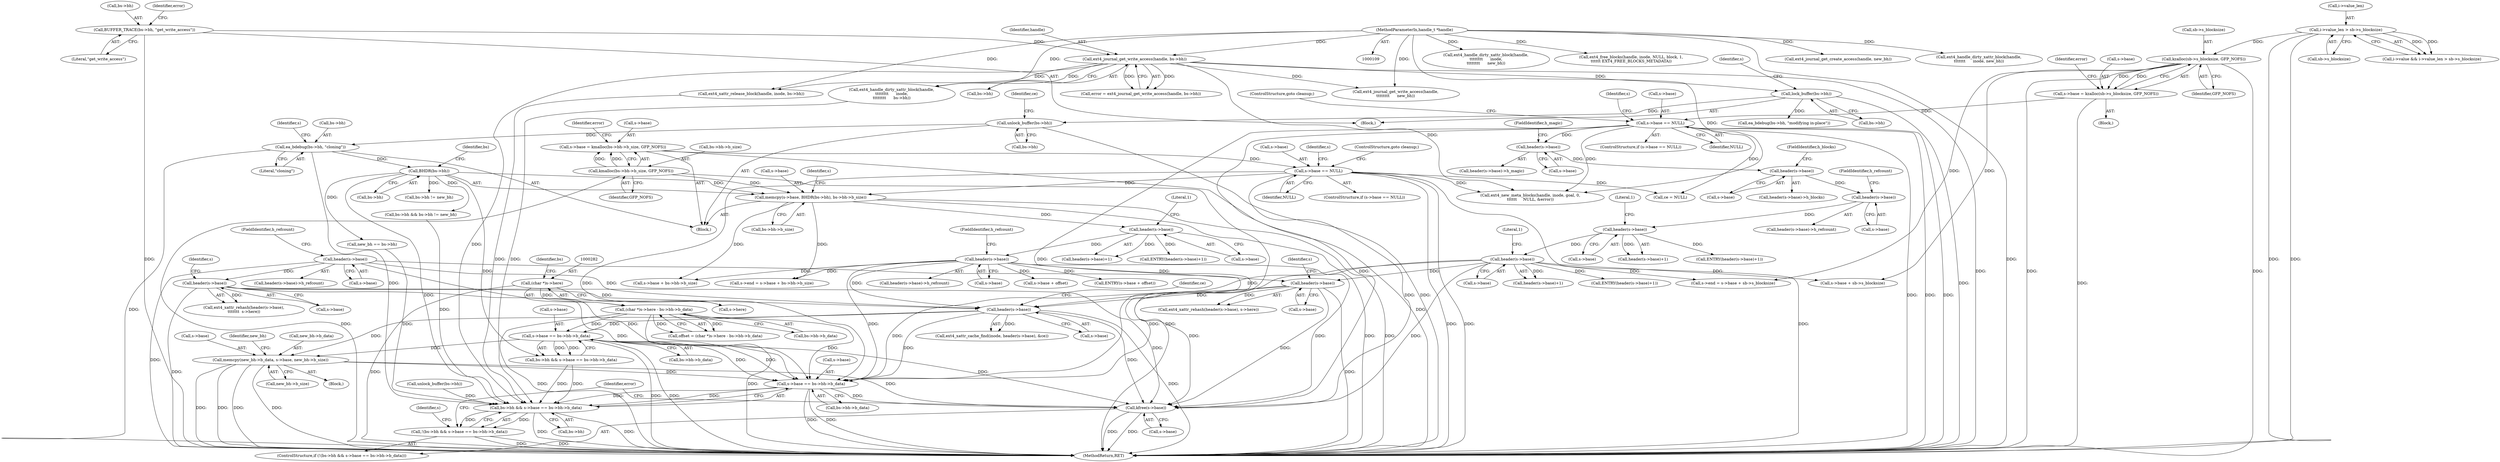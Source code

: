 digraph "0_linux_82939d7999dfc1f1998c4b1c12e2f19edbdff272_3@pointer" {
"1000770" [label="(Call,s->base == bs->bh->b_data)"];
"1000508" [label="(Call,header(s->base))"];
"1000238" [label="(Call,header(s->base))"];
"1000201" [label="(Call,header(s->base))"];
"1000489" [label="(Call,header(s->base))"];
"1000356" [label="(Call,header(s->base))"];
"1000349" [label="(Call,header(s->base))"];
"1000330" [label="(Call,memcpy(s->base, BHDR(bs->bh), bs->bh->b_size))"];
"1000324" [label="(Call,s->base == NULL)"];
"1000308" [label="(Call,s->base = kmalloc(bs->bh->b_size, GFP_NOFS))"];
"1000312" [label="(Call,kmalloc(bs->bh->b_size, GFP_NOFS))"];
"1000334" [label="(Call,BHDR(bs->bh))"];
"1000303" [label="(Call,ea_bdebug(bs->bh, \"cloning\"))"];
"1000291" [label="(Call,unlock_buffer(bs->bh))"];
"1000194" [label="(Call,lock_buffer(bs->bh))"];
"1000186" [label="(Call,ext4_journal_get_write_access(handle, bs->bh))"];
"1000110" [label="(MethodParameterIn,handle_t *handle)"];
"1000179" [label="(Call,BUFFER_TRACE(bs->bh, \"get_write_access\"))"];
"1000452" [label="(Call,header(s->base))"];
"1000441" [label="(Call,header(s->base))"];
"1000428" [label="(Call,header(s->base))"];
"1000419" [label="(Call,header(s->base))"];
"1000410" [label="(Call,header(s->base))"];
"1000402" [label="(Call,s->base == NULL)"];
"1000388" [label="(Call,s->base = kzalloc(sb->s_blocksize, GFP_NOFS))"];
"1000392" [label="(Call,kzalloc(sb->s_blocksize, GFP_NOFS))"];
"1000150" [label="(Call,i->value_len > sb->s_blocksize)"];
"1000589" [label="(Call,s->base == bs->bh->b_data)"];
"1000280" [label="(Call,(char *)s->here - bs->bh->b_data)"];
"1000281" [label="(Call,(char *)s->here)"];
"1000701" [label="(Call,memcpy(new_bh->b_data, s->base, new_bh->b_size))"];
"1000766" [label="(Call,bs->bh && s->base == bs->bh->b_data)"];
"1000765" [label="(Call,!(bs->bh && s->base == bs->bh->b_data))"];
"1000779" [label="(Call,kfree(s->base))"];
"1000205" [label="(FieldIdentifier,h_refcount)"];
"1000457" [label="(Call,s->end = s->base + sb->s_blocksize)"];
"1000739" [label="(Call,bs->bh && bs->bh != new_bh)"];
"1000195" [label="(Call,bs->bh)"];
"1000765" [label="(Call,!(bs->bh && s->base == bs->bh->b_data))"];
"1000217" [label="(Call,ea_bdebug(bs->bh, \"modifying in-place\"))"];
"1000185" [label="(Identifier,error)"];
"1000440" [label="(Call,header(s->base)+1)"];
"1000429" [label="(Call,s->base)"];
"1000110" [label="(MethodParameterIn,handle_t *handle)"];
"1000701" [label="(Call,memcpy(new_bh->b_data, s->base, new_bh->b_size))"];
"1000387" [label="(Block,)"];
"1000373" [label="(Call,s->end = s->base + bs->bh->b_size)"];
"1000345" [label="(Identifier,s)"];
"1000320" [label="(Identifier,error)"];
"1000767" [label="(Call,bs->bh)"];
"1000328" [label="(Identifier,NULL)"];
"1000593" [label="(Call,bs->bh->b_data)"];
"1000461" [label="(Call,s->base + sb->s_blocksize)"];
"1000779" [label="(Call,kfree(s->base))"];
"1000307" [label="(Literal,\"cloning\")"];
"1000509" [label="(Call,s->base)"];
"1000357" [label="(Call,s->base)"];
"1000377" [label="(Call,s->base + bs->bh->b_size)"];
"1000770" [label="(Call,s->base == bs->bh->b_data)"];
"1000334" [label="(Call,BHDR(bs->bh))"];
"1000186" [label="(Call,ext4_journal_get_write_access(handle, bs->bh))"];
"1000410" [label="(Call,header(s->base))"];
"1000276" [label="(Block,)"];
"1000281" [label="(Call,(char *)s->here)"];
"1000708" [label="(Call,new_bh->b_size)"];
"1000705" [label="(Call,s->base)"];
"1000329" [label="(ControlStructure,goto cleanup;)"];
"1000784" [label="(Identifier,error)"];
"1000392" [label="(Call,kzalloc(sb->s_blocksize, GFP_NOFS))"];
"1000291" [label="(Call,unlock_buffer(bs->bh))"];
"1000420" [label="(Call,s->base)"];
"1000407" [label="(ControlStructure,goto cleanup;)"];
"1000350" [label="(Call,s->base)"];
"1000743" [label="(Call,bs->bh != new_bh)"];
"1000423" [label="(FieldIdentifier,h_blocks)"];
"1000488" [label="(Call,ext4_xattr_rehash(header(s->base), s->here))"];
"1000154" [label="(Call,sb->s_blocksize)"];
"1000571" [label="(Call,ext4_handle_dirty_xattr_block(handle,\n\t\t\t\t\t\t\t\t      inode,\n\t\t\t\t\t\t\t\t      new_bh))"];
"1000368" [label="(Call,s->base + offset)"];
"1000676" [label="(Call,ext4_free_blocks(handle, inode, NULL, block, 1,\n\t\t\t\t\t\t EXT4_FREE_BLOCKS_METADATA))"];
"1000589" [label="(Call,s->base == bs->bh->b_data)"];
"1000451" [label="(Call,header(s->base)+1)"];
"1000401" [label="(ControlStructure,if (s->base == NULL))"];
"1000203" [label="(Identifier,s)"];
"1000441" [label="(Call,header(s->base))"];
"1000296" [label="(Identifier,ce)"];
"1000367" [label="(Call,ENTRY(s->base + offset))"];
"1000432" [label="(FieldIdentifier,h_refcount)"];
"1000612" [label="(Block,)"];
"1000323" [label="(ControlStructure,if (s->base == NULL))"];
"1000353" [label="(Literal,1)"];
"1000187" [label="(Identifier,handle)"];
"1000200" [label="(Call,header(s->base)->h_refcount)"];
"1000590" [label="(Call,s->base)"];
"1000348" [label="(Call,header(s->base)+1)"];
"1000635" [label="(Call,ext4_new_meta_blocks(handle, inode, goal, 0,\n\t\t\t\t\t\t     NULL, &error))"];
"1000288" [label="(Identifier,bs)"];
"1000494" [label="(Identifier,s)"];
"1000250" [label="(Call,unlock_buffer(bs->bh))"];
"1000150" [label="(Call,i->value_len > sb->s_blocksize)"];
"1000802" [label="(MethodReturn,RET)"];
"1000164" [label="(Block,)"];
"1000238" [label="(Call,header(s->base))"];
"1000146" [label="(Call,i->value && i->value_len > sb->s_blocksize)"];
"1000456" [label="(Literal,1)"];
"1000393" [label="(Call,sb->s_blocksize)"];
"1000194" [label="(Call,lock_buffer(bs->bh))"];
"1000585" [label="(Call,bs->bh && s->base == bs->bh->b_data)"];
"1000774" [label="(Call,bs->bh->b_data)"];
"1000780" [label="(Call,s->base)"];
"1000688" [label="(Call,ext4_journal_get_create_access(handle, new_bh))"];
"1000188" [label="(Call,bs->bh)"];
"1000280" [label="(Call,(char *)s->here - bs->bh->b_data)"];
"1000414" [label="(FieldIdentifier,h_magic)"];
"1000330" [label="(Call,memcpy(s->base, BHDR(bs->bh), bs->bh->b_size))"];
"1000402" [label="(Call,s->base == NULL)"];
"1000325" [label="(Call,s->base)"];
"1000506" [label="(Call,ext4_xattr_cache_find(inode, header(s->base), &ce))"];
"1000508" [label="(Call,header(s->base))"];
"1000518" [label="(Call,new_bh == bs->bh)"];
"1000748" [label="(Call,ext4_xattr_release_block(handle, inode, bs->bh))"];
"1000237" [label="(Call,ext4_xattr_rehash(header(s->base),\n\t\t\t\t\t\t\t  s->here))"];
"1000389" [label="(Call,s->base)"];
"1000544" [label="(Call,ext4_journal_get_write_access(handle,\n\t\t\t\t\t\t\t\t      new_bh))"];
"1000427" [label="(Call,header(s->base)->h_refcount)"];
"1000265" [label="(Call,ext4_handle_dirty_xattr_block(handle,\n\t\t\t\t\t\t\t\t      inode,\n\t\t\t\t\t\t\t\t      bs->bh))"];
"1000411" [label="(Call,s->base)"];
"1000180" [label="(Call,bs->bh)"];
"1000712" [label="(Identifier,new_bh)"];
"1000243" [label="(Identifier,s)"];
"1000335" [label="(Call,bs->bh)"];
"1000439" [label="(Call,ENTRY(header(s->base)+1))"];
"1000356" [label="(Call,header(s->base))"];
"1000412" [label="(Identifier,s)"];
"1000445" [label="(Literal,1)"];
"1000286" [label="(Call,bs->bh->b_data)"];
"1000338" [label="(Call,bs->bh->b_size)"];
"1000347" [label="(Call,ENTRY(header(s->base)+1))"];
"1000349" [label="(Call,header(s->base))"];
"1000580" [label="(Call,ce = NULL)"];
"1000490" [label="(Call,s->base)"];
"1000781" [label="(Identifier,s)"];
"1000331" [label="(Call,s->base)"];
"1000312" [label="(Call,kmalloc(bs->bh->b_size, GFP_NOFS))"];
"1000403" [label="(Call,s->base)"];
"1000418" [label="(Call,header(s->base)->h_blocks)"];
"1000201" [label="(Call,header(s->base))"];
"1000309" [label="(Call,s->base)"];
"1000702" [label="(Call,new_bh->b_data)"];
"1000450" [label="(Call,ENTRY(header(s->base)+1))"];
"1000340" [label="(Identifier,bs)"];
"1000318" [label="(Identifier,GFP_NOFS)"];
"1000278" [label="(Call,offset = (char *)s->here - bs->bh->b_data)"];
"1000489" [label="(Call,header(s->base))"];
"1000764" [label="(ControlStructure,if (!(bs->bh && s->base == bs->bh->b_data)))"];
"1000179" [label="(Call,BUFFER_TRACE(bs->bh, \"get_write_access\"))"];
"1000409" [label="(Call,header(s->base)->h_magic)"];
"1000398" [label="(Identifier,error)"];
"1000360" [label="(FieldIdentifier,h_refcount)"];
"1000453" [label="(Call,s->base)"];
"1000419" [label="(Call,header(s->base))"];
"1000202" [label="(Call,s->base)"];
"1000239" [label="(Call,s->base)"];
"1000355" [label="(Call,header(s->base)->h_refcount)"];
"1000406" [label="(Identifier,NULL)"];
"1000720" [label="(Call,ext4_handle_dirty_xattr_block(handle,\n\t\t\t\t\t\t\t      inode, new_bh))"];
"1000313" [label="(Call,bs->bh->b_size)"];
"1000324" [label="(Call,s->base == NULL)"];
"1000308" [label="(Call,s->base = kmalloc(bs->bh->b_size, GFP_NOFS))"];
"1000151" [label="(Call,i->value_len)"];
"1000388" [label="(Call,s->base = kzalloc(sb->s_blocksize, GFP_NOFS))"];
"1000442" [label="(Call,s->base)"];
"1000428" [label="(Call,header(s->base))"];
"1000396" [label="(Identifier,GFP_NOFS)"];
"1000292" [label="(Call,bs->bh)"];
"1000332" [label="(Identifier,s)"];
"1000310" [label="(Identifier,s)"];
"1000303" [label="(Call,ea_bdebug(bs->bh, \"cloning\"))"];
"1000304" [label="(Call,bs->bh)"];
"1000766" [label="(Call,bs->bh && s->base == bs->bh->b_data)"];
"1000283" [label="(Call,s->here)"];
"1000184" [label="(Call,error = ext4_journal_get_write_access(handle, bs->bh))"];
"1000771" [label="(Call,s->base)"];
"1000183" [label="(Literal,\"get_write_access\")"];
"1000513" [label="(Identifier,ce)"];
"1000452" [label="(Call,header(s->base))"];
"1000770" -> "1000766"  [label="AST: "];
"1000770" -> "1000774"  [label="CFG: "];
"1000771" -> "1000770"  [label="AST: "];
"1000774" -> "1000770"  [label="AST: "];
"1000766" -> "1000770"  [label="CFG: "];
"1000770" -> "1000802"  [label="DDG: "];
"1000770" -> "1000802"  [label="DDG: "];
"1000770" -> "1000766"  [label="DDG: "];
"1000770" -> "1000766"  [label="DDG: "];
"1000508" -> "1000770"  [label="DDG: "];
"1000238" -> "1000770"  [label="DDG: "];
"1000589" -> "1000770"  [label="DDG: "];
"1000589" -> "1000770"  [label="DDG: "];
"1000402" -> "1000770"  [label="DDG: "];
"1000701" -> "1000770"  [label="DDG: "];
"1000201" -> "1000770"  [label="DDG: "];
"1000324" -> "1000770"  [label="DDG: "];
"1000489" -> "1000770"  [label="DDG: "];
"1000356" -> "1000770"  [label="DDG: "];
"1000452" -> "1000770"  [label="DDG: "];
"1000280" -> "1000770"  [label="DDG: "];
"1000770" -> "1000779"  [label="DDG: "];
"1000508" -> "1000506"  [label="AST: "];
"1000508" -> "1000509"  [label="CFG: "];
"1000509" -> "1000508"  [label="AST: "];
"1000513" -> "1000508"  [label="CFG: "];
"1000508" -> "1000802"  [label="DDG: "];
"1000508" -> "1000506"  [label="DDG: "];
"1000238" -> "1000508"  [label="DDG: "];
"1000489" -> "1000508"  [label="DDG: "];
"1000201" -> "1000508"  [label="DDG: "];
"1000356" -> "1000508"  [label="DDG: "];
"1000452" -> "1000508"  [label="DDG: "];
"1000508" -> "1000589"  [label="DDG: "];
"1000508" -> "1000701"  [label="DDG: "];
"1000508" -> "1000779"  [label="DDG: "];
"1000238" -> "1000237"  [label="AST: "];
"1000238" -> "1000239"  [label="CFG: "];
"1000239" -> "1000238"  [label="AST: "];
"1000243" -> "1000238"  [label="CFG: "];
"1000238" -> "1000802"  [label="DDG: "];
"1000238" -> "1000237"  [label="DDG: "];
"1000201" -> "1000238"  [label="DDG: "];
"1000238" -> "1000779"  [label="DDG: "];
"1000201" -> "1000200"  [label="AST: "];
"1000201" -> "1000202"  [label="CFG: "];
"1000202" -> "1000201"  [label="AST: "];
"1000205" -> "1000201"  [label="CFG: "];
"1000201" -> "1000802"  [label="DDG: "];
"1000201" -> "1000779"  [label="DDG: "];
"1000489" -> "1000488"  [label="AST: "];
"1000489" -> "1000490"  [label="CFG: "];
"1000490" -> "1000489"  [label="AST: "];
"1000494" -> "1000489"  [label="CFG: "];
"1000489" -> "1000802"  [label="DDG: "];
"1000489" -> "1000488"  [label="DDG: "];
"1000356" -> "1000489"  [label="DDG: "];
"1000452" -> "1000489"  [label="DDG: "];
"1000489" -> "1000779"  [label="DDG: "];
"1000356" -> "1000355"  [label="AST: "];
"1000356" -> "1000357"  [label="CFG: "];
"1000357" -> "1000356"  [label="AST: "];
"1000360" -> "1000356"  [label="CFG: "];
"1000349" -> "1000356"  [label="DDG: "];
"1000356" -> "1000367"  [label="DDG: "];
"1000356" -> "1000368"  [label="DDG: "];
"1000356" -> "1000373"  [label="DDG: "];
"1000356" -> "1000377"  [label="DDG: "];
"1000356" -> "1000779"  [label="DDG: "];
"1000349" -> "1000348"  [label="AST: "];
"1000349" -> "1000350"  [label="CFG: "];
"1000350" -> "1000349"  [label="AST: "];
"1000353" -> "1000349"  [label="CFG: "];
"1000349" -> "1000347"  [label="DDG: "];
"1000349" -> "1000348"  [label="DDG: "];
"1000330" -> "1000349"  [label="DDG: "];
"1000330" -> "1000276"  [label="AST: "];
"1000330" -> "1000338"  [label="CFG: "];
"1000331" -> "1000330"  [label="AST: "];
"1000334" -> "1000330"  [label="AST: "];
"1000338" -> "1000330"  [label="AST: "];
"1000345" -> "1000330"  [label="CFG: "];
"1000330" -> "1000802"  [label="DDG: "];
"1000330" -> "1000802"  [label="DDG: "];
"1000324" -> "1000330"  [label="DDG: "];
"1000334" -> "1000330"  [label="DDG: "];
"1000312" -> "1000330"  [label="DDG: "];
"1000330" -> "1000373"  [label="DDG: "];
"1000330" -> "1000377"  [label="DDG: "];
"1000324" -> "1000323"  [label="AST: "];
"1000324" -> "1000328"  [label="CFG: "];
"1000325" -> "1000324"  [label="AST: "];
"1000328" -> "1000324"  [label="AST: "];
"1000329" -> "1000324"  [label="CFG: "];
"1000332" -> "1000324"  [label="CFG: "];
"1000324" -> "1000802"  [label="DDG: "];
"1000324" -> "1000802"  [label="DDG: "];
"1000324" -> "1000802"  [label="DDG: "];
"1000308" -> "1000324"  [label="DDG: "];
"1000324" -> "1000580"  [label="DDG: "];
"1000324" -> "1000635"  [label="DDG: "];
"1000324" -> "1000779"  [label="DDG: "];
"1000308" -> "1000276"  [label="AST: "];
"1000308" -> "1000312"  [label="CFG: "];
"1000309" -> "1000308"  [label="AST: "];
"1000312" -> "1000308"  [label="AST: "];
"1000320" -> "1000308"  [label="CFG: "];
"1000308" -> "1000802"  [label="DDG: "];
"1000312" -> "1000308"  [label="DDG: "];
"1000312" -> "1000308"  [label="DDG: "];
"1000312" -> "1000318"  [label="CFG: "];
"1000313" -> "1000312"  [label="AST: "];
"1000318" -> "1000312"  [label="AST: "];
"1000312" -> "1000802"  [label="DDG: "];
"1000312" -> "1000802"  [label="DDG: "];
"1000334" -> "1000335"  [label="CFG: "];
"1000335" -> "1000334"  [label="AST: "];
"1000340" -> "1000334"  [label="CFG: "];
"1000303" -> "1000334"  [label="DDG: "];
"1000334" -> "1000518"  [label="DDG: "];
"1000334" -> "1000585"  [label="DDG: "];
"1000334" -> "1000739"  [label="DDG: "];
"1000334" -> "1000743"  [label="DDG: "];
"1000334" -> "1000766"  [label="DDG: "];
"1000303" -> "1000276"  [label="AST: "];
"1000303" -> "1000307"  [label="CFG: "];
"1000304" -> "1000303"  [label="AST: "];
"1000307" -> "1000303"  [label="AST: "];
"1000310" -> "1000303"  [label="CFG: "];
"1000303" -> "1000802"  [label="DDG: "];
"1000291" -> "1000303"  [label="DDG: "];
"1000303" -> "1000766"  [label="DDG: "];
"1000291" -> "1000276"  [label="AST: "];
"1000291" -> "1000292"  [label="CFG: "];
"1000292" -> "1000291"  [label="AST: "];
"1000296" -> "1000291"  [label="CFG: "];
"1000291" -> "1000802"  [label="DDG: "];
"1000194" -> "1000291"  [label="DDG: "];
"1000194" -> "1000164"  [label="AST: "];
"1000194" -> "1000195"  [label="CFG: "];
"1000195" -> "1000194"  [label="AST: "];
"1000203" -> "1000194"  [label="CFG: "];
"1000194" -> "1000802"  [label="DDG: "];
"1000186" -> "1000194"  [label="DDG: "];
"1000194" -> "1000217"  [label="DDG: "];
"1000186" -> "1000184"  [label="AST: "];
"1000186" -> "1000188"  [label="CFG: "];
"1000187" -> "1000186"  [label="AST: "];
"1000188" -> "1000186"  [label="AST: "];
"1000184" -> "1000186"  [label="CFG: "];
"1000186" -> "1000802"  [label="DDG: "];
"1000186" -> "1000184"  [label="DDG: "];
"1000186" -> "1000184"  [label="DDG: "];
"1000110" -> "1000186"  [label="DDG: "];
"1000179" -> "1000186"  [label="DDG: "];
"1000186" -> "1000265"  [label="DDG: "];
"1000186" -> "1000544"  [label="DDG: "];
"1000186" -> "1000635"  [label="DDG: "];
"1000186" -> "1000748"  [label="DDG: "];
"1000186" -> "1000766"  [label="DDG: "];
"1000110" -> "1000109"  [label="AST: "];
"1000110" -> "1000802"  [label="DDG: "];
"1000110" -> "1000265"  [label="DDG: "];
"1000110" -> "1000544"  [label="DDG: "];
"1000110" -> "1000571"  [label="DDG: "];
"1000110" -> "1000635"  [label="DDG: "];
"1000110" -> "1000676"  [label="DDG: "];
"1000110" -> "1000688"  [label="DDG: "];
"1000110" -> "1000720"  [label="DDG: "];
"1000110" -> "1000748"  [label="DDG: "];
"1000179" -> "1000164"  [label="AST: "];
"1000179" -> "1000183"  [label="CFG: "];
"1000180" -> "1000179"  [label="AST: "];
"1000183" -> "1000179"  [label="AST: "];
"1000185" -> "1000179"  [label="CFG: "];
"1000179" -> "1000802"  [label="DDG: "];
"1000452" -> "1000451"  [label="AST: "];
"1000452" -> "1000453"  [label="CFG: "];
"1000453" -> "1000452"  [label="AST: "];
"1000456" -> "1000452"  [label="CFG: "];
"1000452" -> "1000450"  [label="DDG: "];
"1000452" -> "1000451"  [label="DDG: "];
"1000441" -> "1000452"  [label="DDG: "];
"1000452" -> "1000457"  [label="DDG: "];
"1000452" -> "1000461"  [label="DDG: "];
"1000452" -> "1000779"  [label="DDG: "];
"1000441" -> "1000440"  [label="AST: "];
"1000441" -> "1000442"  [label="CFG: "];
"1000442" -> "1000441"  [label="AST: "];
"1000445" -> "1000441"  [label="CFG: "];
"1000441" -> "1000439"  [label="DDG: "];
"1000441" -> "1000440"  [label="DDG: "];
"1000428" -> "1000441"  [label="DDG: "];
"1000428" -> "1000427"  [label="AST: "];
"1000428" -> "1000429"  [label="CFG: "];
"1000429" -> "1000428"  [label="AST: "];
"1000432" -> "1000428"  [label="CFG: "];
"1000419" -> "1000428"  [label="DDG: "];
"1000419" -> "1000418"  [label="AST: "];
"1000419" -> "1000420"  [label="CFG: "];
"1000420" -> "1000419"  [label="AST: "];
"1000423" -> "1000419"  [label="CFG: "];
"1000410" -> "1000419"  [label="DDG: "];
"1000410" -> "1000409"  [label="AST: "];
"1000410" -> "1000411"  [label="CFG: "];
"1000411" -> "1000410"  [label="AST: "];
"1000414" -> "1000410"  [label="CFG: "];
"1000402" -> "1000410"  [label="DDG: "];
"1000402" -> "1000401"  [label="AST: "];
"1000402" -> "1000406"  [label="CFG: "];
"1000403" -> "1000402"  [label="AST: "];
"1000406" -> "1000402"  [label="AST: "];
"1000407" -> "1000402"  [label="CFG: "];
"1000412" -> "1000402"  [label="CFG: "];
"1000402" -> "1000802"  [label="DDG: "];
"1000402" -> "1000802"  [label="DDG: "];
"1000402" -> "1000802"  [label="DDG: "];
"1000388" -> "1000402"  [label="DDG: "];
"1000402" -> "1000580"  [label="DDG: "];
"1000402" -> "1000635"  [label="DDG: "];
"1000402" -> "1000779"  [label="DDG: "];
"1000388" -> "1000387"  [label="AST: "];
"1000388" -> "1000392"  [label="CFG: "];
"1000389" -> "1000388"  [label="AST: "];
"1000392" -> "1000388"  [label="AST: "];
"1000398" -> "1000388"  [label="CFG: "];
"1000388" -> "1000802"  [label="DDG: "];
"1000392" -> "1000388"  [label="DDG: "];
"1000392" -> "1000388"  [label="DDG: "];
"1000392" -> "1000396"  [label="CFG: "];
"1000393" -> "1000392"  [label="AST: "];
"1000396" -> "1000392"  [label="AST: "];
"1000392" -> "1000802"  [label="DDG: "];
"1000392" -> "1000802"  [label="DDG: "];
"1000150" -> "1000392"  [label="DDG: "];
"1000392" -> "1000457"  [label="DDG: "];
"1000392" -> "1000461"  [label="DDG: "];
"1000150" -> "1000146"  [label="AST: "];
"1000150" -> "1000154"  [label="CFG: "];
"1000151" -> "1000150"  [label="AST: "];
"1000154" -> "1000150"  [label="AST: "];
"1000146" -> "1000150"  [label="CFG: "];
"1000150" -> "1000802"  [label="DDG: "];
"1000150" -> "1000802"  [label="DDG: "];
"1000150" -> "1000146"  [label="DDG: "];
"1000150" -> "1000146"  [label="DDG: "];
"1000589" -> "1000585"  [label="AST: "];
"1000589" -> "1000593"  [label="CFG: "];
"1000590" -> "1000589"  [label="AST: "];
"1000593" -> "1000589"  [label="AST: "];
"1000585" -> "1000589"  [label="CFG: "];
"1000589" -> "1000802"  [label="DDG: "];
"1000589" -> "1000802"  [label="DDG: "];
"1000589" -> "1000585"  [label="DDG: "];
"1000589" -> "1000585"  [label="DDG: "];
"1000280" -> "1000589"  [label="DDG: "];
"1000589" -> "1000701"  [label="DDG: "];
"1000589" -> "1000779"  [label="DDG: "];
"1000280" -> "1000278"  [label="AST: "];
"1000280" -> "1000286"  [label="CFG: "];
"1000281" -> "1000280"  [label="AST: "];
"1000286" -> "1000280"  [label="AST: "];
"1000278" -> "1000280"  [label="CFG: "];
"1000280" -> "1000802"  [label="DDG: "];
"1000280" -> "1000802"  [label="DDG: "];
"1000280" -> "1000278"  [label="DDG: "];
"1000280" -> "1000278"  [label="DDG: "];
"1000281" -> "1000280"  [label="DDG: "];
"1000281" -> "1000283"  [label="CFG: "];
"1000282" -> "1000281"  [label="AST: "];
"1000283" -> "1000281"  [label="AST: "];
"1000288" -> "1000281"  [label="CFG: "];
"1000281" -> "1000802"  [label="DDG: "];
"1000701" -> "1000612"  [label="AST: "];
"1000701" -> "1000708"  [label="CFG: "];
"1000702" -> "1000701"  [label="AST: "];
"1000705" -> "1000701"  [label="AST: "];
"1000708" -> "1000701"  [label="AST: "];
"1000712" -> "1000701"  [label="CFG: "];
"1000701" -> "1000802"  [label="DDG: "];
"1000701" -> "1000802"  [label="DDG: "];
"1000701" -> "1000802"  [label="DDG: "];
"1000701" -> "1000802"  [label="DDG: "];
"1000701" -> "1000779"  [label="DDG: "];
"1000766" -> "1000765"  [label="AST: "];
"1000766" -> "1000767"  [label="CFG: "];
"1000767" -> "1000766"  [label="AST: "];
"1000765" -> "1000766"  [label="CFG: "];
"1000766" -> "1000802"  [label="DDG: "];
"1000766" -> "1000802"  [label="DDG: "];
"1000766" -> "1000765"  [label="DDG: "];
"1000766" -> "1000765"  [label="DDG: "];
"1000748" -> "1000766"  [label="DDG: "];
"1000250" -> "1000766"  [label="DDG: "];
"1000518" -> "1000766"  [label="DDG: "];
"1000265" -> "1000766"  [label="DDG: "];
"1000585" -> "1000766"  [label="DDG: "];
"1000585" -> "1000766"  [label="DDG: "];
"1000739" -> "1000766"  [label="DDG: "];
"1000765" -> "1000764"  [label="AST: "];
"1000781" -> "1000765"  [label="CFG: "];
"1000784" -> "1000765"  [label="CFG: "];
"1000765" -> "1000802"  [label="DDG: "];
"1000765" -> "1000802"  [label="DDG: "];
"1000779" -> "1000764"  [label="AST: "];
"1000779" -> "1000780"  [label="CFG: "];
"1000780" -> "1000779"  [label="AST: "];
"1000784" -> "1000779"  [label="CFG: "];
"1000779" -> "1000802"  [label="DDG: "];
"1000779" -> "1000802"  [label="DDG: "];
}
